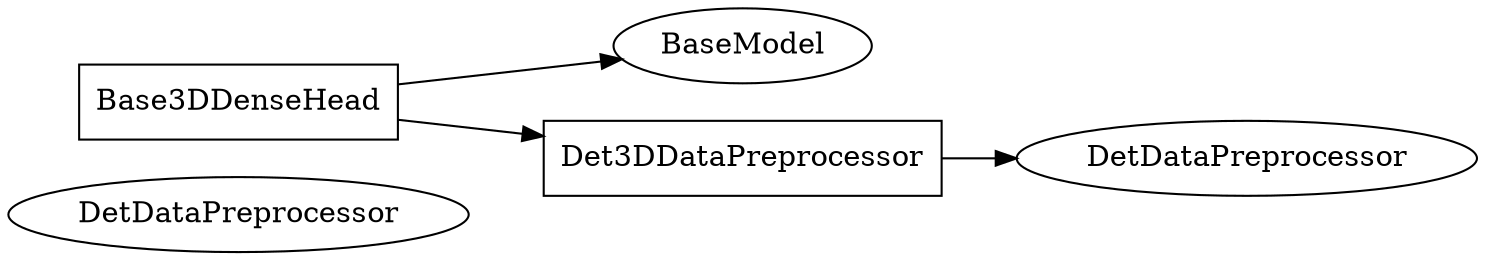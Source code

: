 digraph a {
	rankdir="LR";DetDataPreprocessor
	a[label="Base3DDenseHead", shape="polygon"]
	b[label="BaseModel"]
	a -> b
	
	c[label="Det3DDataPreprocessor", shape="polygon"]
	d[label="DetDataPreprocessor"]
	a -> c
	c -> d
	
	
}

